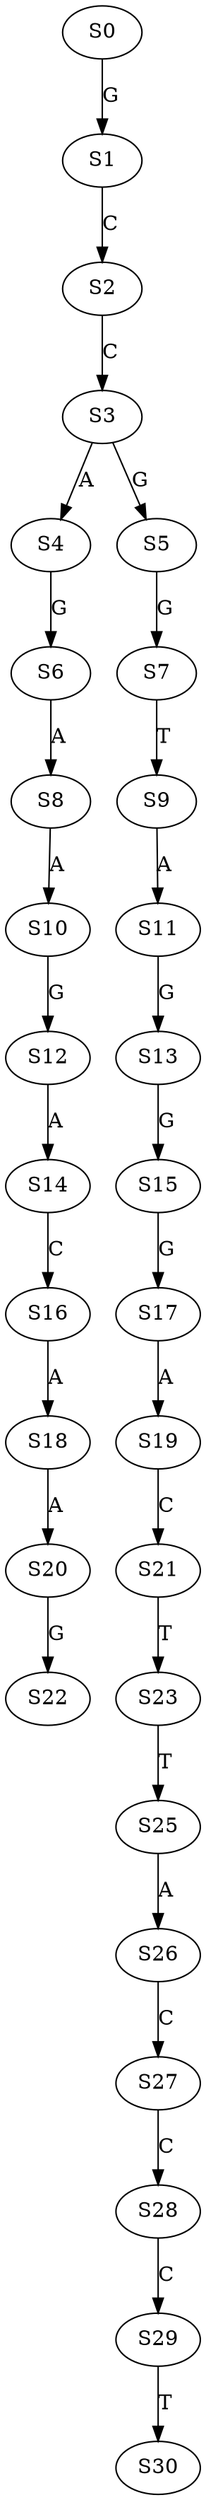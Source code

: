 strict digraph  {
	S0 -> S1 [ label = G ];
	S1 -> S2 [ label = C ];
	S2 -> S3 [ label = C ];
	S3 -> S4 [ label = A ];
	S3 -> S5 [ label = G ];
	S4 -> S6 [ label = G ];
	S5 -> S7 [ label = G ];
	S6 -> S8 [ label = A ];
	S7 -> S9 [ label = T ];
	S8 -> S10 [ label = A ];
	S9 -> S11 [ label = A ];
	S10 -> S12 [ label = G ];
	S11 -> S13 [ label = G ];
	S12 -> S14 [ label = A ];
	S13 -> S15 [ label = G ];
	S14 -> S16 [ label = C ];
	S15 -> S17 [ label = G ];
	S16 -> S18 [ label = A ];
	S17 -> S19 [ label = A ];
	S18 -> S20 [ label = A ];
	S19 -> S21 [ label = C ];
	S20 -> S22 [ label = G ];
	S21 -> S23 [ label = T ];
	S23 -> S25 [ label = T ];
	S25 -> S26 [ label = A ];
	S26 -> S27 [ label = C ];
	S27 -> S28 [ label = C ];
	S28 -> S29 [ label = C ];
	S29 -> S30 [ label = T ];
}

